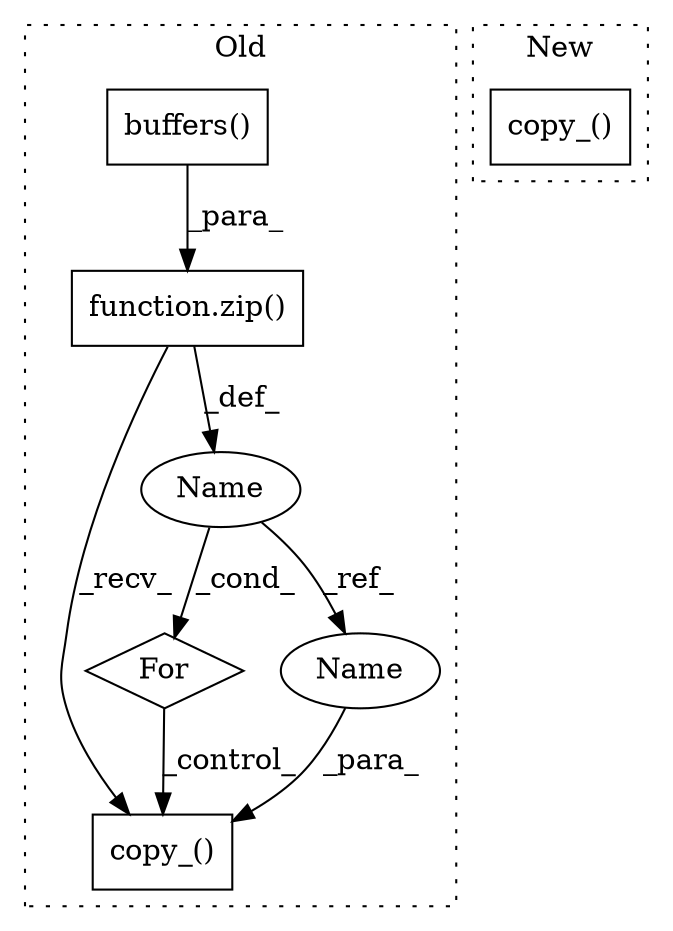 digraph G {
subgraph cluster0 {
1 [label="function.zip()" a="75" s="2178,2226" l="4,1" shape="box"];
3 [label="copy_()" a="75" s="2245,2258" l="12,1" shape="box"];
4 [label="Name" a="87" s="2173" l="1" shape="ellipse"];
5 [label="For" a="107" s="2162,2227" l="4,18" shape="diamond"];
6 [label="buffers()" a="75" s="2205" l="21" shape="box"];
7 [label="Name" a="87" s="2257" l="1" shape="ellipse"];
label = "Old";
style="dotted";
}
subgraph cluster1 {
2 [label="copy_()" a="75" s="2103,2211" l="33,1" shape="box"];
label = "New";
style="dotted";
}
1 -> 4 [label="_def_"];
1 -> 3 [label="_recv_"];
4 -> 5 [label="_cond_"];
4 -> 7 [label="_ref_"];
5 -> 3 [label="_control_"];
6 -> 1 [label="_para_"];
7 -> 3 [label="_para_"];
}